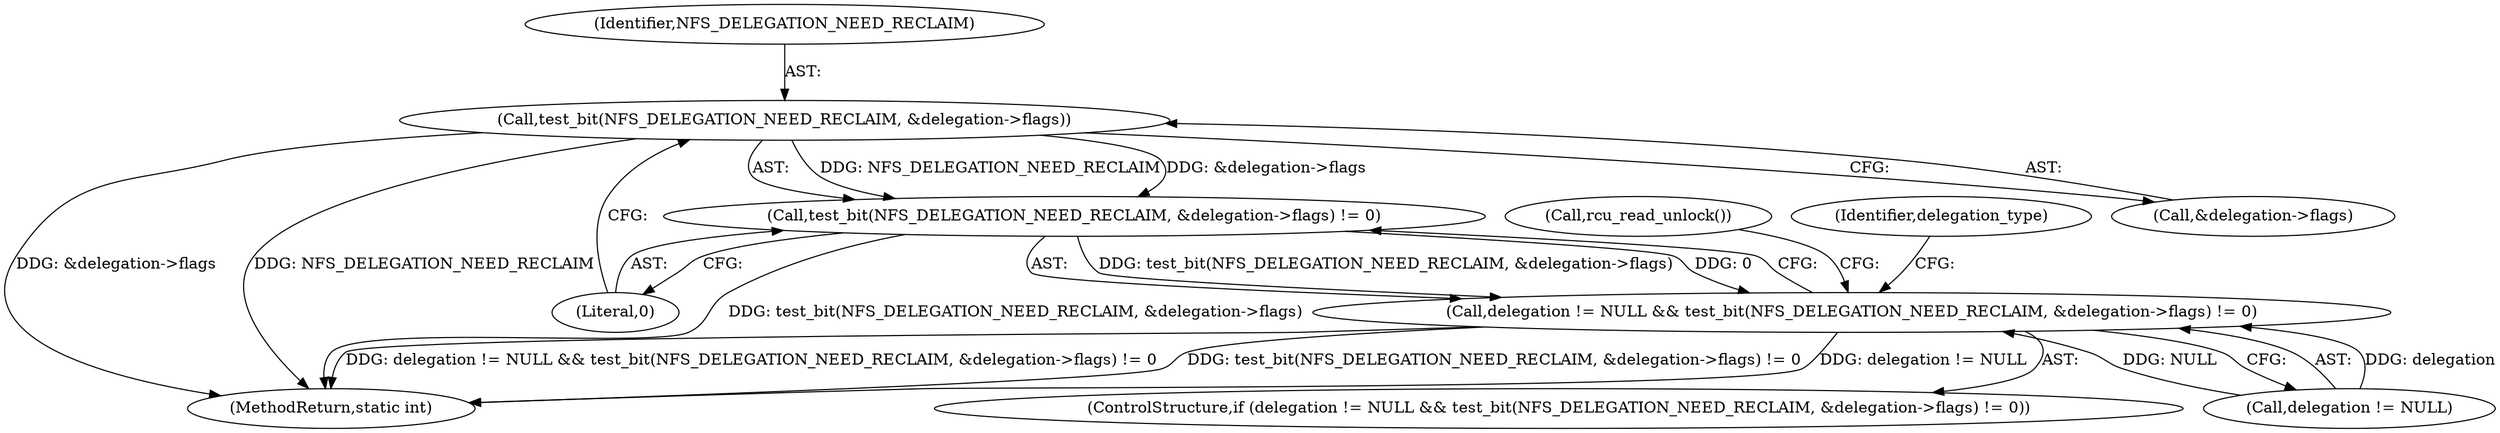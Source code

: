 digraph "0_linux_dc0b027dfadfcb8a5504f7d8052754bf8d501ab9_2@pointer" {
"1000155" [label="(Call,test_bit(NFS_DELEGATION_NEED_RECLAIM, &delegation->flags))"];
"1000154" [label="(Call,test_bit(NFS_DELEGATION_NEED_RECLAIM, &delegation->flags) != 0)"];
"1000150" [label="(Call,delegation != NULL && test_bit(NFS_DELEGATION_NEED_RECLAIM, &delegation->flags) != 0)"];
"1000167" [label="(Call,rcu_read_unlock())"];
"1000150" [label="(Call,delegation != NULL && test_bit(NFS_DELEGATION_NEED_RECLAIM, &delegation->flags) != 0)"];
"1000156" [label="(Identifier,NFS_DELEGATION_NEED_RECLAIM)"];
"1000155" [label="(Call,test_bit(NFS_DELEGATION_NEED_RECLAIM, &delegation->flags))"];
"1000149" [label="(ControlStructure,if (delegation != NULL && test_bit(NFS_DELEGATION_NEED_RECLAIM, &delegation->flags) != 0))"];
"1000151" [label="(Call,delegation != NULL)"];
"1000163" [label="(Identifier,delegation_type)"];
"1000157" [label="(Call,&delegation->flags)"];
"1000154" [label="(Call,test_bit(NFS_DELEGATION_NEED_RECLAIM, &delegation->flags) != 0)"];
"1000186" [label="(MethodReturn,static int)"];
"1000161" [label="(Literal,0)"];
"1000155" -> "1000154"  [label="AST: "];
"1000155" -> "1000157"  [label="CFG: "];
"1000156" -> "1000155"  [label="AST: "];
"1000157" -> "1000155"  [label="AST: "];
"1000161" -> "1000155"  [label="CFG: "];
"1000155" -> "1000186"  [label="DDG: &delegation->flags"];
"1000155" -> "1000186"  [label="DDG: NFS_DELEGATION_NEED_RECLAIM"];
"1000155" -> "1000154"  [label="DDG: NFS_DELEGATION_NEED_RECLAIM"];
"1000155" -> "1000154"  [label="DDG: &delegation->flags"];
"1000154" -> "1000150"  [label="AST: "];
"1000154" -> "1000161"  [label="CFG: "];
"1000161" -> "1000154"  [label="AST: "];
"1000150" -> "1000154"  [label="CFG: "];
"1000154" -> "1000186"  [label="DDG: test_bit(NFS_DELEGATION_NEED_RECLAIM, &delegation->flags)"];
"1000154" -> "1000150"  [label="DDG: test_bit(NFS_DELEGATION_NEED_RECLAIM, &delegation->flags)"];
"1000154" -> "1000150"  [label="DDG: 0"];
"1000150" -> "1000149"  [label="AST: "];
"1000150" -> "1000151"  [label="CFG: "];
"1000151" -> "1000150"  [label="AST: "];
"1000163" -> "1000150"  [label="CFG: "];
"1000167" -> "1000150"  [label="CFG: "];
"1000150" -> "1000186"  [label="DDG: test_bit(NFS_DELEGATION_NEED_RECLAIM, &delegation->flags) != 0"];
"1000150" -> "1000186"  [label="DDG: delegation != NULL"];
"1000150" -> "1000186"  [label="DDG: delegation != NULL && test_bit(NFS_DELEGATION_NEED_RECLAIM, &delegation->flags) != 0"];
"1000151" -> "1000150"  [label="DDG: delegation"];
"1000151" -> "1000150"  [label="DDG: NULL"];
}

